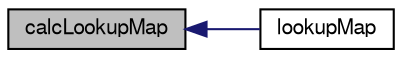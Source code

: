 digraph "calcLookupMap"
{
  bgcolor="transparent";
  edge [fontname="FreeSans",fontsize="10",labelfontname="FreeSans",labelfontsize="10"];
  node [fontname="FreeSans",fontsize="10",shape=record];
  rankdir="LR";
  Node1 [label="calcLookupMap",height=0.2,width=0.4,color="black", fillcolor="grey75", style="filled" fontcolor="black"];
  Node1 -> Node2 [dir="back",color="midnightblue",fontsize="10",style="solid",fontname="FreeSans"];
  Node2 [label="lookupMap",height=0.2,width=0.4,color="black",URL="$a02822.html#a27836c79e0b396a0458e0e6f752c6c98",tooltip="Return a reference to the look-up map. "];
}

